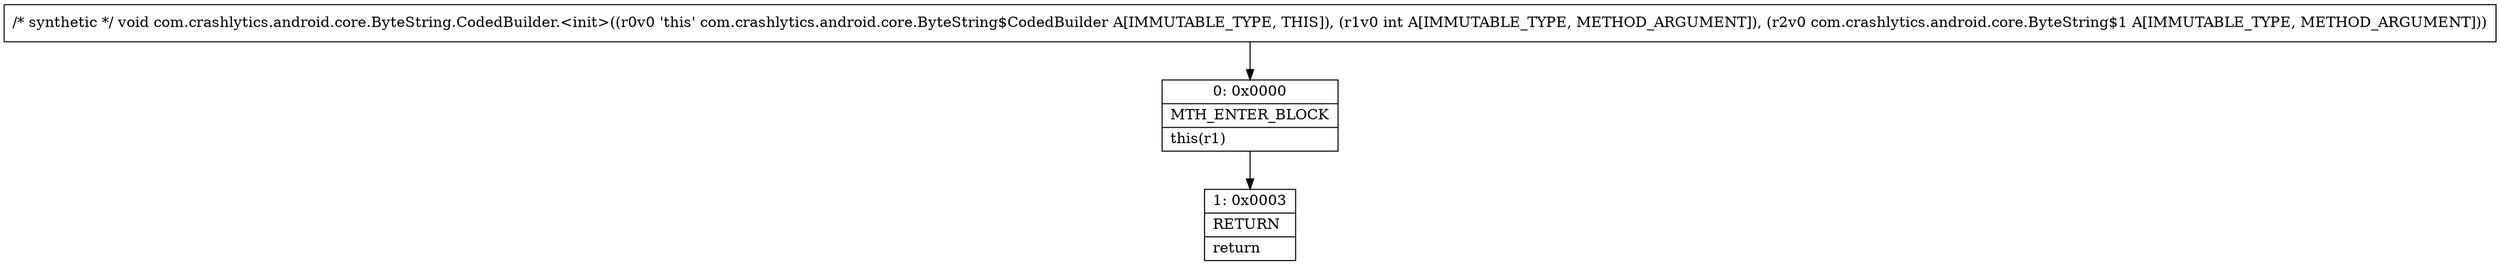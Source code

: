 digraph "CFG forcom.crashlytics.android.core.ByteString.CodedBuilder.\<init\>(ILcom\/crashlytics\/android\/core\/ByteString$1;)V" {
Node_0 [shape=record,label="{0\:\ 0x0000|MTH_ENTER_BLOCK\l|this(r1)\l}"];
Node_1 [shape=record,label="{1\:\ 0x0003|RETURN\l|return\l}"];
MethodNode[shape=record,label="{\/* synthetic *\/ void com.crashlytics.android.core.ByteString.CodedBuilder.\<init\>((r0v0 'this' com.crashlytics.android.core.ByteString$CodedBuilder A[IMMUTABLE_TYPE, THIS]), (r1v0 int A[IMMUTABLE_TYPE, METHOD_ARGUMENT]), (r2v0 com.crashlytics.android.core.ByteString$1 A[IMMUTABLE_TYPE, METHOD_ARGUMENT])) }"];
MethodNode -> Node_0;
Node_0 -> Node_1;
}

